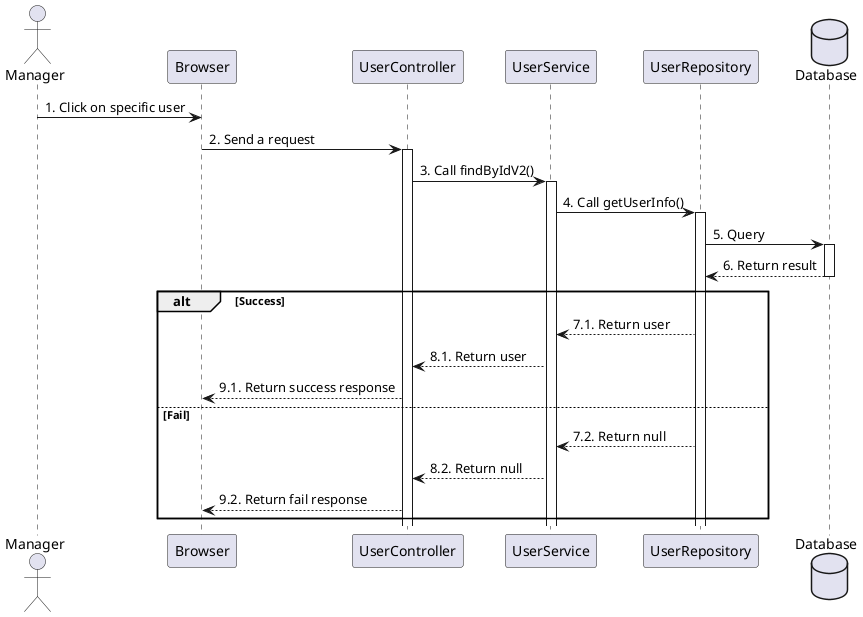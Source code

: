 @startuml

actor Manager as manager 

participant Browser as a
participant UserController as b 
participant UserService as c 
participant UserRepository as d 
database Database as e 

manager -> a: 1. Click on specific user 
a -> b++: 2. Send a request
b -> c++: 3. Call findByIdV2()
c -> d++: 4. Call getUserInfo()
d -> e++: 5. Query
e --> d--: 6. Return result
alt Success
    d --> c: 7.1. Return user
    c --> b: 8.1. Return user
    b --> a: 9.1. Return success response
else Fail 
    d --> c: 7.2. Return null
    c --> b: 8.2. Return null
    b --> a: 9.2. Return fail response
end 
@enduml